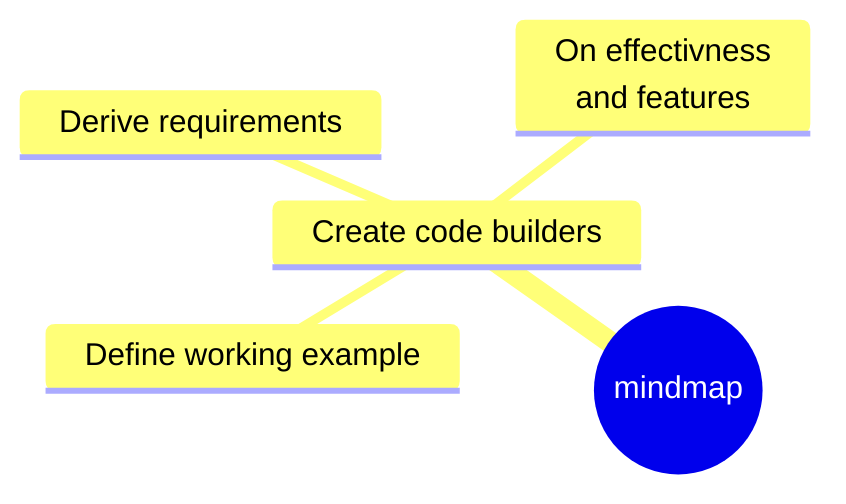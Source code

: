 mindmap
  root((mindmap))
    Create code builders
      Define working example
      Derive requirements
      On effectivness<br/>and features

%%  root((mindmap))
%%    Origins
%%      Long history
%%      ::icon(fa fa-book)
%%      Popularisation
%%        British popular psychology author Tony Buzan
%%    Research
%%      On effectivness<br/>and features
%%      On Automatic creation
%%        Uses
%%            Creative techniques
%%            Strategic planning
%%            Argument mapping
%%    Tools
%%      Pen and paper
%%      Mermaid